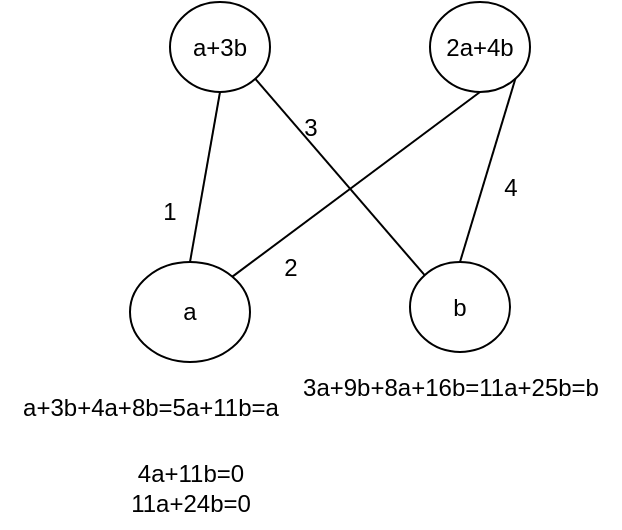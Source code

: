 <mxfile version="22.1.16" type="github">
  <diagram name="第 1 页" id="wpd3_MMEukRv_-CBWu5s">
    <mxGraphModel dx="1050" dy="530" grid="1" gridSize="10" guides="1" tooltips="1" connect="1" arrows="1" fold="1" page="1" pageScale="1" pageWidth="827" pageHeight="1169" math="0" shadow="0">
      <root>
        <mxCell id="0" />
        <mxCell id="1" parent="0" />
        <mxCell id="SZtRRadZ_fEPg7Zaf4uF-1" value="a" style="ellipse;whiteSpace=wrap;html=1;" vertex="1" parent="1">
          <mxGeometry x="260" y="280" width="60" height="50" as="geometry" />
        </mxCell>
        <mxCell id="SZtRRadZ_fEPg7Zaf4uF-2" value="b" style="ellipse;whiteSpace=wrap;html=1;" vertex="1" parent="1">
          <mxGeometry x="400" y="280" width="50" height="45" as="geometry" />
        </mxCell>
        <mxCell id="SZtRRadZ_fEPg7Zaf4uF-3" value="a+3b" style="ellipse;whiteSpace=wrap;html=1;" vertex="1" parent="1">
          <mxGeometry x="280" y="150" width="50" height="45" as="geometry" />
        </mxCell>
        <mxCell id="SZtRRadZ_fEPg7Zaf4uF-4" value="2a+4b" style="ellipse;whiteSpace=wrap;html=1;" vertex="1" parent="1">
          <mxGeometry x="410" y="150" width="50" height="45" as="geometry" />
        </mxCell>
        <mxCell id="SZtRRadZ_fEPg7Zaf4uF-6" value="" style="endArrow=none;html=1;rounded=0;entryX=0.5;entryY=1;entryDx=0;entryDy=0;exitX=0.5;exitY=0;exitDx=0;exitDy=0;" edge="1" parent="1" source="SZtRRadZ_fEPg7Zaf4uF-1" target="SZtRRadZ_fEPg7Zaf4uF-3">
          <mxGeometry width="50" height="50" relative="1" as="geometry">
            <mxPoint x="270" y="260" as="sourcePoint" />
            <mxPoint x="320" y="210" as="targetPoint" />
          </mxGeometry>
        </mxCell>
        <mxCell id="SZtRRadZ_fEPg7Zaf4uF-7" value="" style="endArrow=none;html=1;rounded=0;entryX=0.5;entryY=1;entryDx=0;entryDy=0;exitX=1;exitY=0;exitDx=0;exitDy=0;" edge="1" parent="1" source="SZtRRadZ_fEPg7Zaf4uF-1" target="SZtRRadZ_fEPg7Zaf4uF-4">
          <mxGeometry width="50" height="50" relative="1" as="geometry">
            <mxPoint x="140" y="290" as="sourcePoint" />
            <mxPoint x="190" y="240" as="targetPoint" />
          </mxGeometry>
        </mxCell>
        <mxCell id="SZtRRadZ_fEPg7Zaf4uF-8" value="" style="endArrow=none;html=1;rounded=0;entryX=1;entryY=1;entryDx=0;entryDy=0;exitX=0;exitY=0;exitDx=0;exitDy=0;" edge="1" parent="1" source="SZtRRadZ_fEPg7Zaf4uF-2" target="SZtRRadZ_fEPg7Zaf4uF-3">
          <mxGeometry width="50" height="50" relative="1" as="geometry">
            <mxPoint x="180" y="300" as="sourcePoint" />
            <mxPoint x="230" y="250" as="targetPoint" />
          </mxGeometry>
        </mxCell>
        <mxCell id="SZtRRadZ_fEPg7Zaf4uF-9" value="" style="endArrow=none;html=1;rounded=0;exitX=0.5;exitY=0;exitDx=0;exitDy=0;entryX=1;entryY=1;entryDx=0;entryDy=0;" edge="1" parent="1" source="SZtRRadZ_fEPg7Zaf4uF-2" target="SZtRRadZ_fEPg7Zaf4uF-4">
          <mxGeometry width="50" height="50" relative="1" as="geometry">
            <mxPoint x="130" y="260" as="sourcePoint" />
            <mxPoint x="430" y="200" as="targetPoint" />
          </mxGeometry>
        </mxCell>
        <mxCell id="SZtRRadZ_fEPg7Zaf4uF-10" value="1" style="text;html=1;strokeColor=none;fillColor=none;align=center;verticalAlign=middle;whiteSpace=wrap;rounded=0;" vertex="1" parent="1">
          <mxGeometry x="250" y="240" width="60" height="30" as="geometry" />
        </mxCell>
        <mxCell id="SZtRRadZ_fEPg7Zaf4uF-11" value="2" style="text;html=1;align=center;verticalAlign=middle;resizable=0;points=[];autosize=1;strokeColor=none;fillColor=none;" vertex="1" parent="1">
          <mxGeometry x="325" y="268" width="30" height="30" as="geometry" />
        </mxCell>
        <mxCell id="SZtRRadZ_fEPg7Zaf4uF-12" value="3" style="text;html=1;align=center;verticalAlign=middle;resizable=0;points=[];autosize=1;strokeColor=none;fillColor=none;" vertex="1" parent="1">
          <mxGeometry x="335" y="198" width="30" height="30" as="geometry" />
        </mxCell>
        <mxCell id="SZtRRadZ_fEPg7Zaf4uF-13" value="4" style="text;html=1;align=center;verticalAlign=middle;resizable=0;points=[];autosize=1;strokeColor=none;fillColor=none;" vertex="1" parent="1">
          <mxGeometry x="435" y="228" width="30" height="30" as="geometry" />
        </mxCell>
        <mxCell id="SZtRRadZ_fEPg7Zaf4uF-15" value="a+3b+4a+8b=5a+11b=a" style="text;html=1;align=center;verticalAlign=middle;resizable=0;points=[];autosize=1;strokeColor=none;fillColor=none;" vertex="1" parent="1">
          <mxGeometry x="195" y="338" width="150" height="30" as="geometry" />
        </mxCell>
        <mxCell id="SZtRRadZ_fEPg7Zaf4uF-16" value="3a+9b+8a+16b=11a+25b=b" style="text;html=1;align=center;verticalAlign=middle;resizable=0;points=[];autosize=1;strokeColor=none;fillColor=none;" vertex="1" parent="1">
          <mxGeometry x="335" y="328" width="170" height="30" as="geometry" />
        </mxCell>
        <mxCell id="SZtRRadZ_fEPg7Zaf4uF-17" value="4a+11b=0&lt;br&gt;11a+24b=0&lt;br&gt;" style="text;html=1;align=center;verticalAlign=middle;resizable=0;points=[];autosize=1;strokeColor=none;fillColor=none;" vertex="1" parent="1">
          <mxGeometry x="250" y="373" width="80" height="40" as="geometry" />
        </mxCell>
      </root>
    </mxGraphModel>
  </diagram>
</mxfile>
